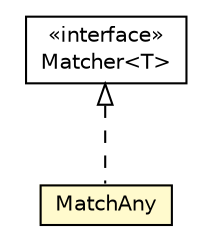 #!/usr/local/bin/dot
#
# Class diagram 
# Generated by UMLGraph version 5.1 (http://www.umlgraph.org/)
#

digraph G {
	edge [fontname="Helvetica",fontsize=10,labelfontname="Helvetica",labelfontsize=10];
	node [fontname="Helvetica",fontsize=10,shape=plaintext];
	nodesep=0.25;
	ranksep=0.5;
	// org.androidtransfuse.util.matcher.MatchAny
	c82043 [label=<<table title="org.androidtransfuse.util.matcher.MatchAny" border="0" cellborder="1" cellspacing="0" cellpadding="2" port="p" bgcolor="lemonChiffon" href="./MatchAny.html">
		<tr><td><table border="0" cellspacing="0" cellpadding="1">
<tr><td align="center" balign="center"> MatchAny </td></tr>
		</table></td></tr>
		</table>>, fontname="Helvetica", fontcolor="black", fontsize=10.0];
	// org.androidtransfuse.util.matcher.Matcher<T>
	c82048 [label=<<table title="org.androidtransfuse.util.matcher.Matcher" border="0" cellborder="1" cellspacing="0" cellpadding="2" port="p" href="./Matcher.html">
		<tr><td><table border="0" cellspacing="0" cellpadding="1">
<tr><td align="center" balign="center"> &#171;interface&#187; </td></tr>
<tr><td align="center" balign="center"> Matcher&lt;T&gt; </td></tr>
		</table></td></tr>
		</table>>, fontname="Helvetica", fontcolor="black", fontsize=10.0];
	//org.androidtransfuse.util.matcher.MatchAny implements org.androidtransfuse.util.matcher.Matcher<T>
	c82048:p -> c82043:p [dir=back,arrowtail=empty,style=dashed];
}

